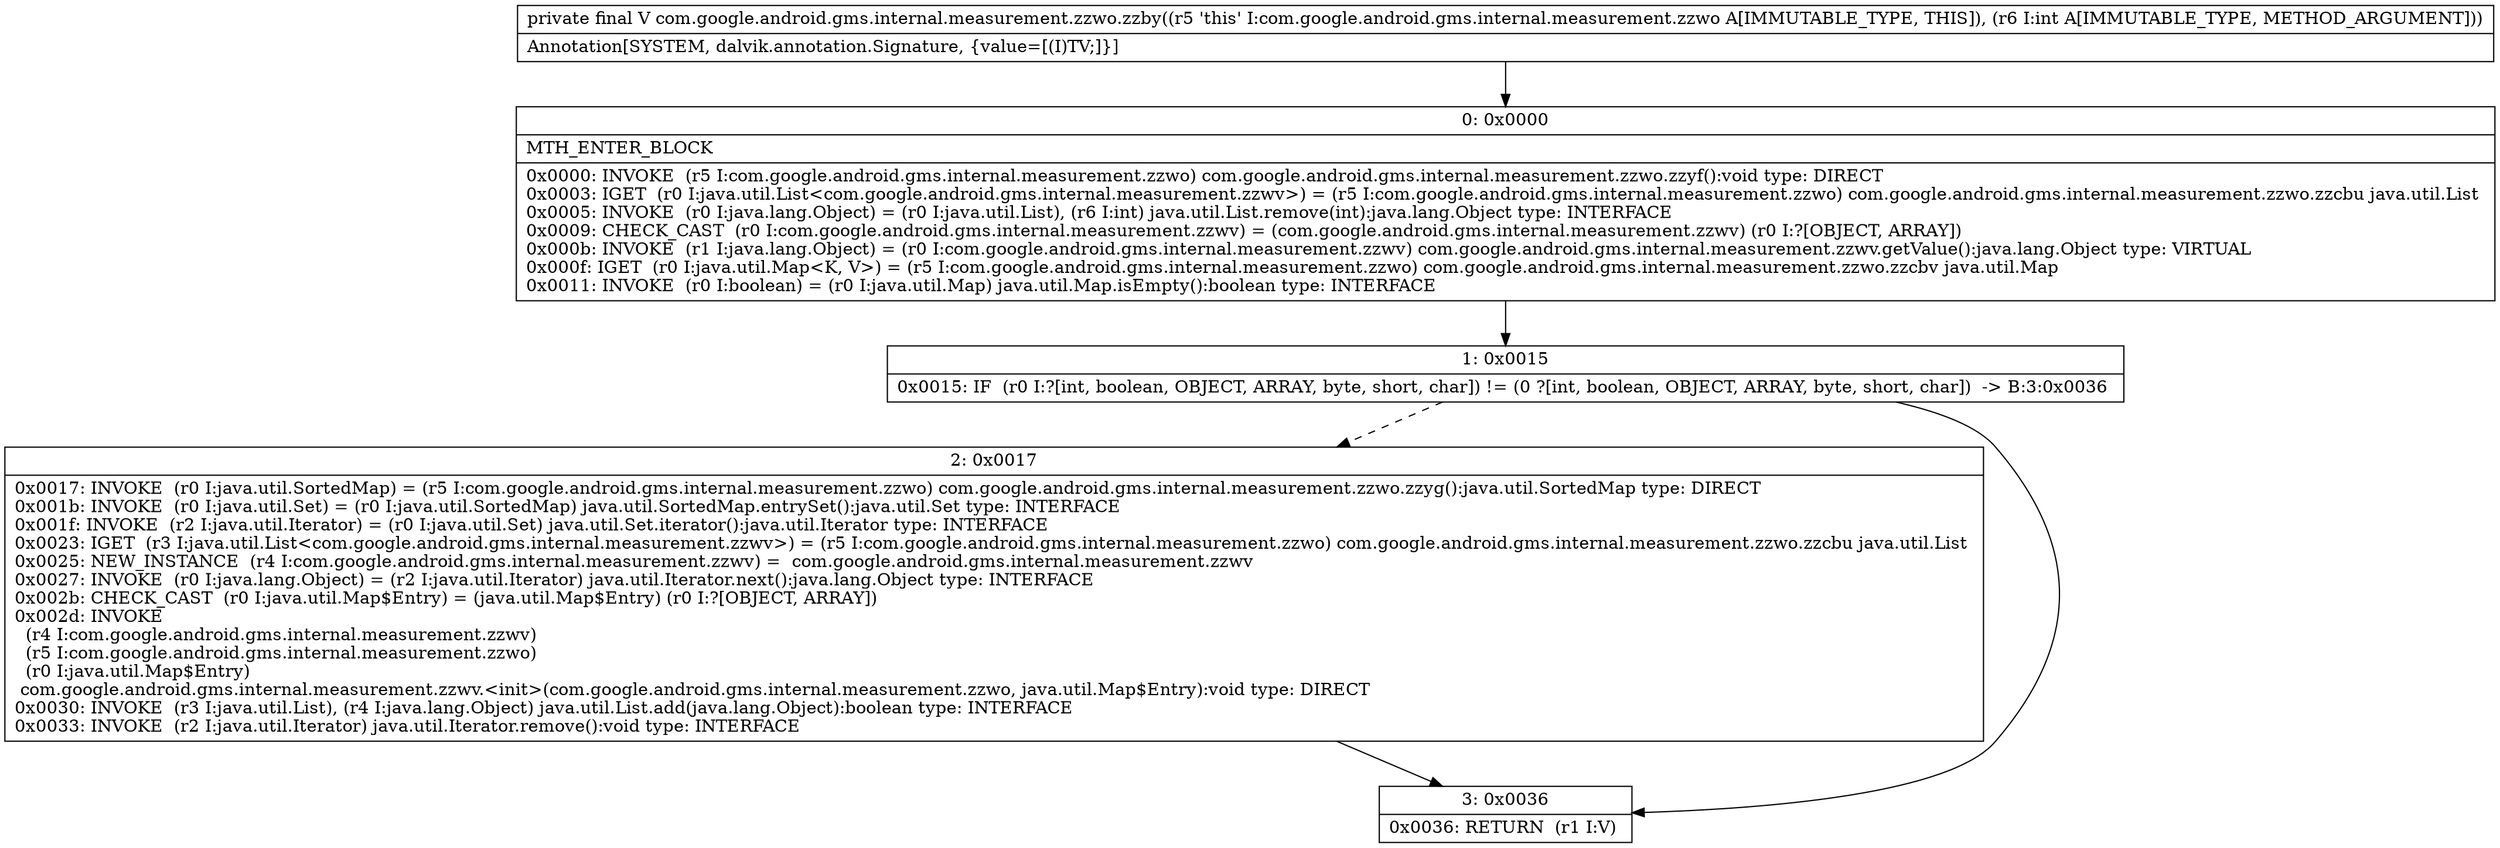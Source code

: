 digraph "CFG forcom.google.android.gms.internal.measurement.zzwo.zzby(I)Ljava\/lang\/Object;" {
Node_0 [shape=record,label="{0\:\ 0x0000|MTH_ENTER_BLOCK\l|0x0000: INVOKE  (r5 I:com.google.android.gms.internal.measurement.zzwo) com.google.android.gms.internal.measurement.zzwo.zzyf():void type: DIRECT \l0x0003: IGET  (r0 I:java.util.List\<com.google.android.gms.internal.measurement.zzwv\>) = (r5 I:com.google.android.gms.internal.measurement.zzwo) com.google.android.gms.internal.measurement.zzwo.zzcbu java.util.List \l0x0005: INVOKE  (r0 I:java.lang.Object) = (r0 I:java.util.List), (r6 I:int) java.util.List.remove(int):java.lang.Object type: INTERFACE \l0x0009: CHECK_CAST  (r0 I:com.google.android.gms.internal.measurement.zzwv) = (com.google.android.gms.internal.measurement.zzwv) (r0 I:?[OBJECT, ARRAY]) \l0x000b: INVOKE  (r1 I:java.lang.Object) = (r0 I:com.google.android.gms.internal.measurement.zzwv) com.google.android.gms.internal.measurement.zzwv.getValue():java.lang.Object type: VIRTUAL \l0x000f: IGET  (r0 I:java.util.Map\<K, V\>) = (r5 I:com.google.android.gms.internal.measurement.zzwo) com.google.android.gms.internal.measurement.zzwo.zzcbv java.util.Map \l0x0011: INVOKE  (r0 I:boolean) = (r0 I:java.util.Map) java.util.Map.isEmpty():boolean type: INTERFACE \l}"];
Node_1 [shape=record,label="{1\:\ 0x0015|0x0015: IF  (r0 I:?[int, boolean, OBJECT, ARRAY, byte, short, char]) != (0 ?[int, boolean, OBJECT, ARRAY, byte, short, char])  \-\> B:3:0x0036 \l}"];
Node_2 [shape=record,label="{2\:\ 0x0017|0x0017: INVOKE  (r0 I:java.util.SortedMap) = (r5 I:com.google.android.gms.internal.measurement.zzwo) com.google.android.gms.internal.measurement.zzwo.zzyg():java.util.SortedMap type: DIRECT \l0x001b: INVOKE  (r0 I:java.util.Set) = (r0 I:java.util.SortedMap) java.util.SortedMap.entrySet():java.util.Set type: INTERFACE \l0x001f: INVOKE  (r2 I:java.util.Iterator) = (r0 I:java.util.Set) java.util.Set.iterator():java.util.Iterator type: INTERFACE \l0x0023: IGET  (r3 I:java.util.List\<com.google.android.gms.internal.measurement.zzwv\>) = (r5 I:com.google.android.gms.internal.measurement.zzwo) com.google.android.gms.internal.measurement.zzwo.zzcbu java.util.List \l0x0025: NEW_INSTANCE  (r4 I:com.google.android.gms.internal.measurement.zzwv) =  com.google.android.gms.internal.measurement.zzwv \l0x0027: INVOKE  (r0 I:java.lang.Object) = (r2 I:java.util.Iterator) java.util.Iterator.next():java.lang.Object type: INTERFACE \l0x002b: CHECK_CAST  (r0 I:java.util.Map$Entry) = (java.util.Map$Entry) (r0 I:?[OBJECT, ARRAY]) \l0x002d: INVOKE  \l  (r4 I:com.google.android.gms.internal.measurement.zzwv)\l  (r5 I:com.google.android.gms.internal.measurement.zzwo)\l  (r0 I:java.util.Map$Entry)\l com.google.android.gms.internal.measurement.zzwv.\<init\>(com.google.android.gms.internal.measurement.zzwo, java.util.Map$Entry):void type: DIRECT \l0x0030: INVOKE  (r3 I:java.util.List), (r4 I:java.lang.Object) java.util.List.add(java.lang.Object):boolean type: INTERFACE \l0x0033: INVOKE  (r2 I:java.util.Iterator) java.util.Iterator.remove():void type: INTERFACE \l}"];
Node_3 [shape=record,label="{3\:\ 0x0036|0x0036: RETURN  (r1 I:V) \l}"];
MethodNode[shape=record,label="{private final V com.google.android.gms.internal.measurement.zzwo.zzby((r5 'this' I:com.google.android.gms.internal.measurement.zzwo A[IMMUTABLE_TYPE, THIS]), (r6 I:int A[IMMUTABLE_TYPE, METHOD_ARGUMENT]))  | Annotation[SYSTEM, dalvik.annotation.Signature, \{value=[(I)TV;]\}]\l}"];
MethodNode -> Node_0;
Node_0 -> Node_1;
Node_1 -> Node_2[style=dashed];
Node_1 -> Node_3;
Node_2 -> Node_3;
}

